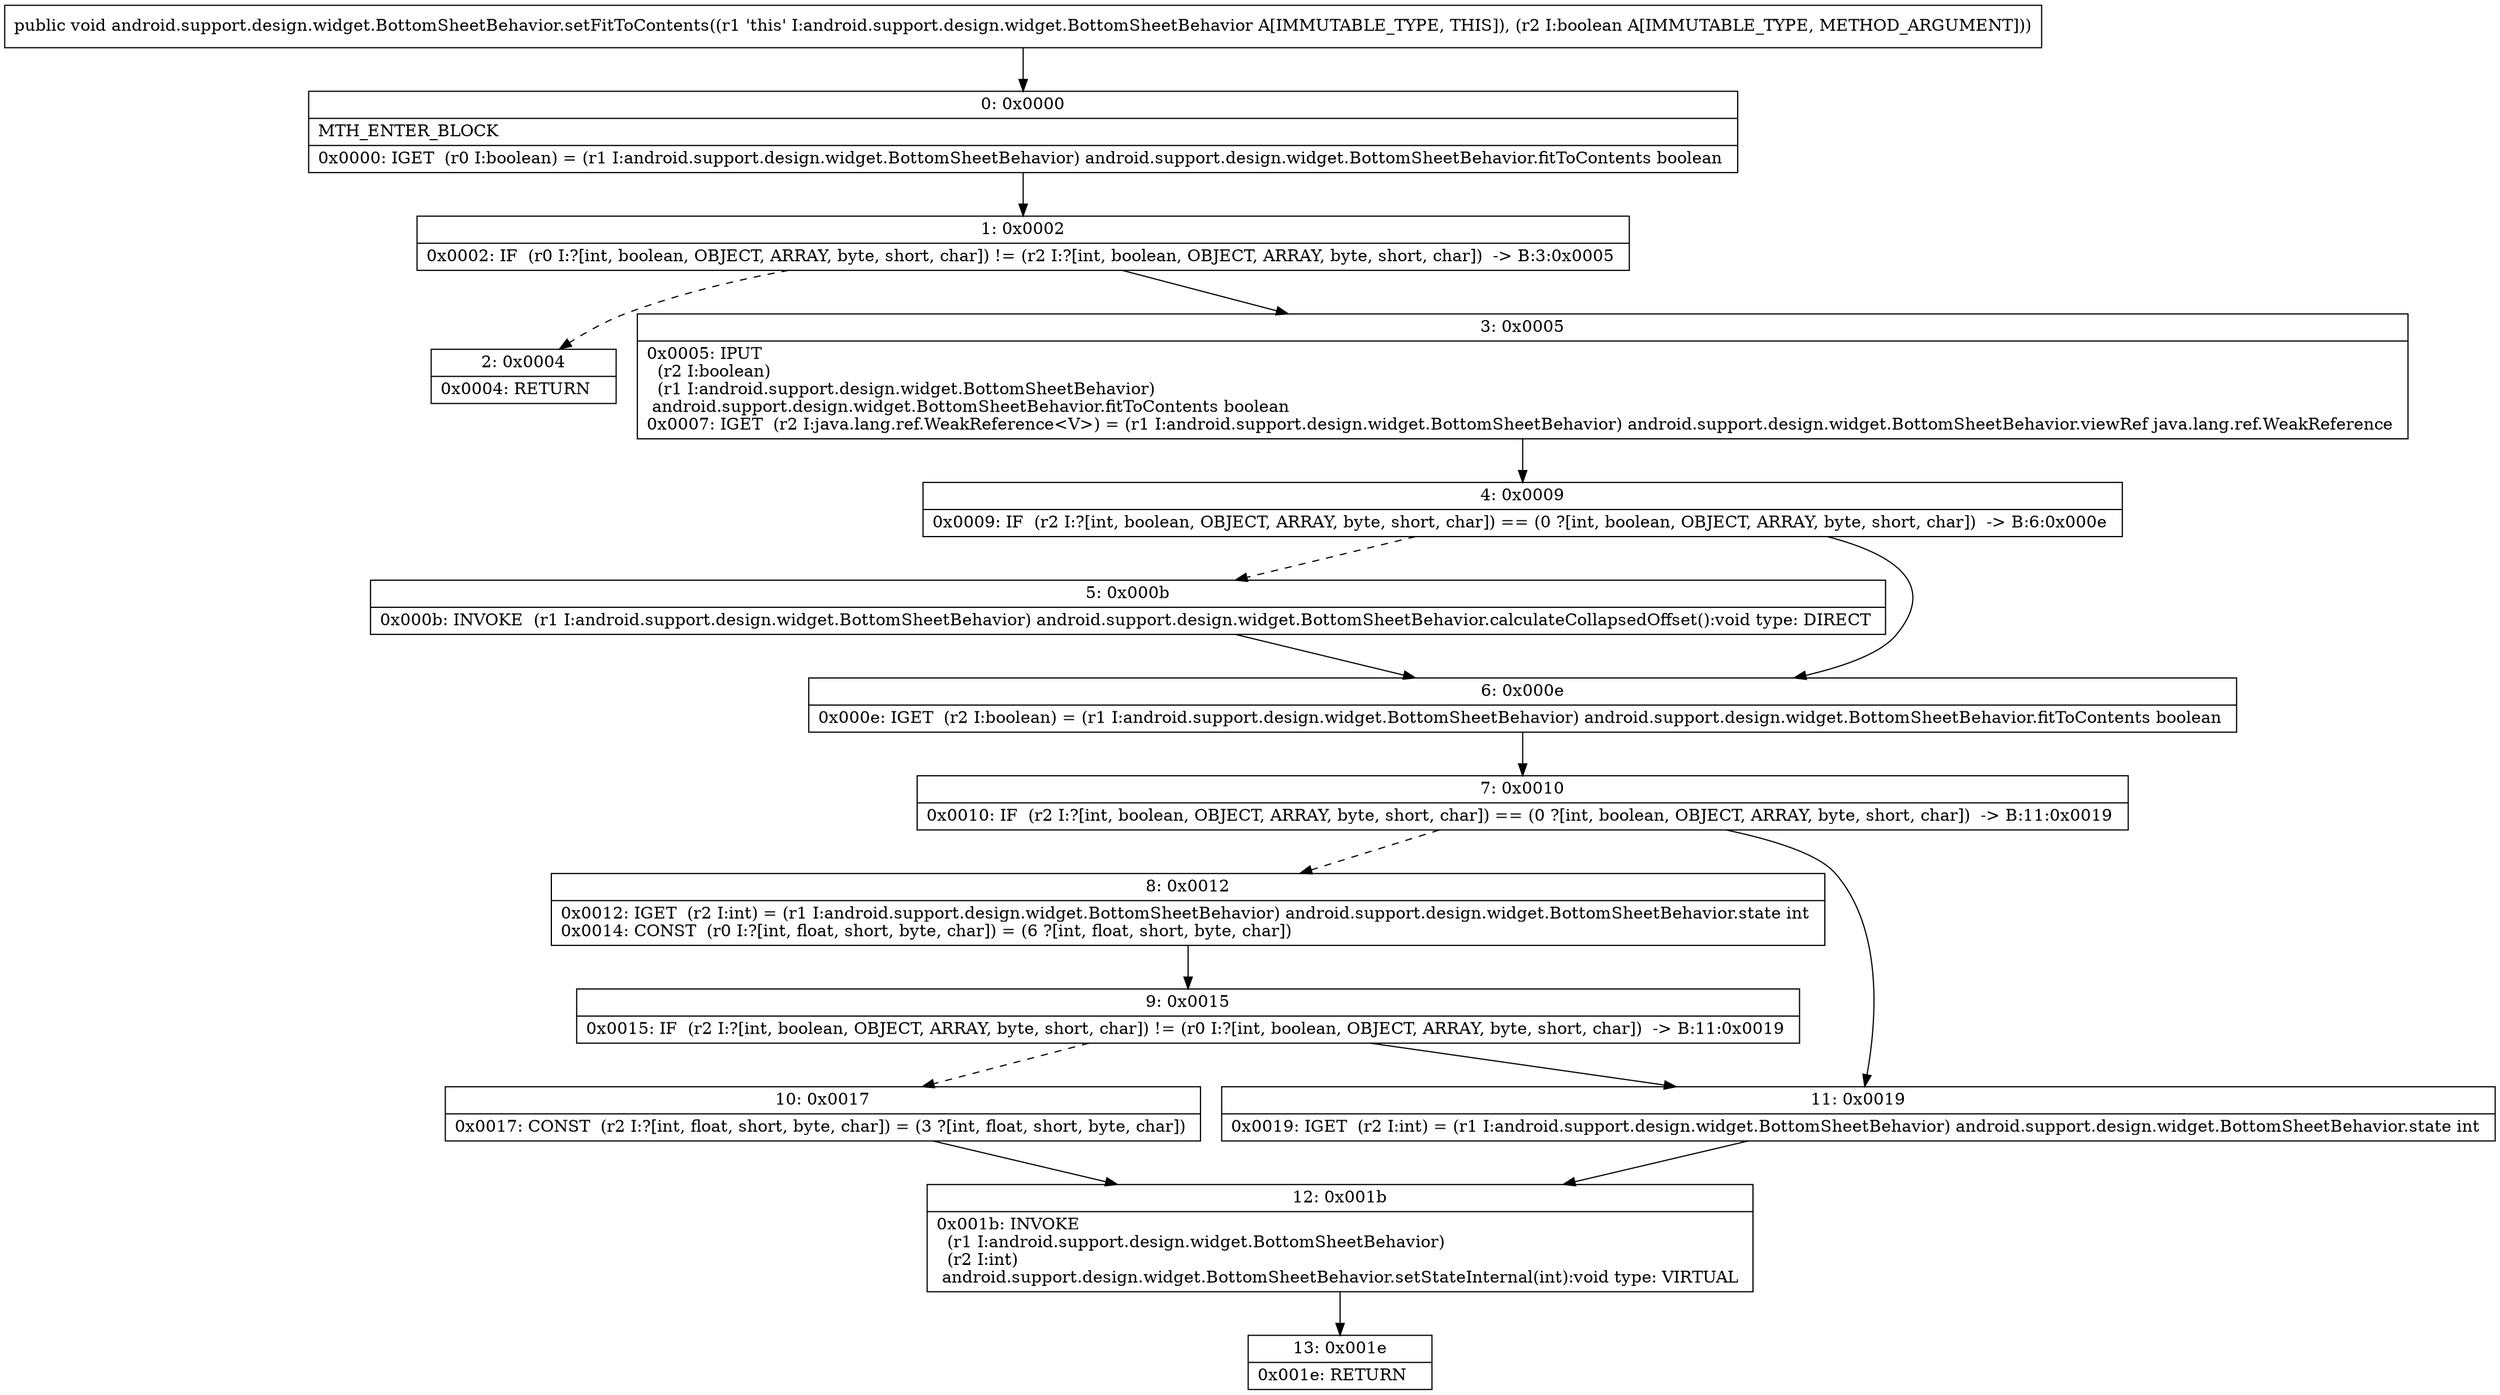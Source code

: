 digraph "CFG forandroid.support.design.widget.BottomSheetBehavior.setFitToContents(Z)V" {
Node_0 [shape=record,label="{0\:\ 0x0000|MTH_ENTER_BLOCK\l|0x0000: IGET  (r0 I:boolean) = (r1 I:android.support.design.widget.BottomSheetBehavior) android.support.design.widget.BottomSheetBehavior.fitToContents boolean \l}"];
Node_1 [shape=record,label="{1\:\ 0x0002|0x0002: IF  (r0 I:?[int, boolean, OBJECT, ARRAY, byte, short, char]) != (r2 I:?[int, boolean, OBJECT, ARRAY, byte, short, char])  \-\> B:3:0x0005 \l}"];
Node_2 [shape=record,label="{2\:\ 0x0004|0x0004: RETURN   \l}"];
Node_3 [shape=record,label="{3\:\ 0x0005|0x0005: IPUT  \l  (r2 I:boolean)\l  (r1 I:android.support.design.widget.BottomSheetBehavior)\l android.support.design.widget.BottomSheetBehavior.fitToContents boolean \l0x0007: IGET  (r2 I:java.lang.ref.WeakReference\<V\>) = (r1 I:android.support.design.widget.BottomSheetBehavior) android.support.design.widget.BottomSheetBehavior.viewRef java.lang.ref.WeakReference \l}"];
Node_4 [shape=record,label="{4\:\ 0x0009|0x0009: IF  (r2 I:?[int, boolean, OBJECT, ARRAY, byte, short, char]) == (0 ?[int, boolean, OBJECT, ARRAY, byte, short, char])  \-\> B:6:0x000e \l}"];
Node_5 [shape=record,label="{5\:\ 0x000b|0x000b: INVOKE  (r1 I:android.support.design.widget.BottomSheetBehavior) android.support.design.widget.BottomSheetBehavior.calculateCollapsedOffset():void type: DIRECT \l}"];
Node_6 [shape=record,label="{6\:\ 0x000e|0x000e: IGET  (r2 I:boolean) = (r1 I:android.support.design.widget.BottomSheetBehavior) android.support.design.widget.BottomSheetBehavior.fitToContents boolean \l}"];
Node_7 [shape=record,label="{7\:\ 0x0010|0x0010: IF  (r2 I:?[int, boolean, OBJECT, ARRAY, byte, short, char]) == (0 ?[int, boolean, OBJECT, ARRAY, byte, short, char])  \-\> B:11:0x0019 \l}"];
Node_8 [shape=record,label="{8\:\ 0x0012|0x0012: IGET  (r2 I:int) = (r1 I:android.support.design.widget.BottomSheetBehavior) android.support.design.widget.BottomSheetBehavior.state int \l0x0014: CONST  (r0 I:?[int, float, short, byte, char]) = (6 ?[int, float, short, byte, char]) \l}"];
Node_9 [shape=record,label="{9\:\ 0x0015|0x0015: IF  (r2 I:?[int, boolean, OBJECT, ARRAY, byte, short, char]) != (r0 I:?[int, boolean, OBJECT, ARRAY, byte, short, char])  \-\> B:11:0x0019 \l}"];
Node_10 [shape=record,label="{10\:\ 0x0017|0x0017: CONST  (r2 I:?[int, float, short, byte, char]) = (3 ?[int, float, short, byte, char]) \l}"];
Node_11 [shape=record,label="{11\:\ 0x0019|0x0019: IGET  (r2 I:int) = (r1 I:android.support.design.widget.BottomSheetBehavior) android.support.design.widget.BottomSheetBehavior.state int \l}"];
Node_12 [shape=record,label="{12\:\ 0x001b|0x001b: INVOKE  \l  (r1 I:android.support.design.widget.BottomSheetBehavior)\l  (r2 I:int)\l android.support.design.widget.BottomSheetBehavior.setStateInternal(int):void type: VIRTUAL \l}"];
Node_13 [shape=record,label="{13\:\ 0x001e|0x001e: RETURN   \l}"];
MethodNode[shape=record,label="{public void android.support.design.widget.BottomSheetBehavior.setFitToContents((r1 'this' I:android.support.design.widget.BottomSheetBehavior A[IMMUTABLE_TYPE, THIS]), (r2 I:boolean A[IMMUTABLE_TYPE, METHOD_ARGUMENT])) }"];
MethodNode -> Node_0;
Node_0 -> Node_1;
Node_1 -> Node_2[style=dashed];
Node_1 -> Node_3;
Node_3 -> Node_4;
Node_4 -> Node_5[style=dashed];
Node_4 -> Node_6;
Node_5 -> Node_6;
Node_6 -> Node_7;
Node_7 -> Node_8[style=dashed];
Node_7 -> Node_11;
Node_8 -> Node_9;
Node_9 -> Node_10[style=dashed];
Node_9 -> Node_11;
Node_10 -> Node_12;
Node_11 -> Node_12;
Node_12 -> Node_13;
}

